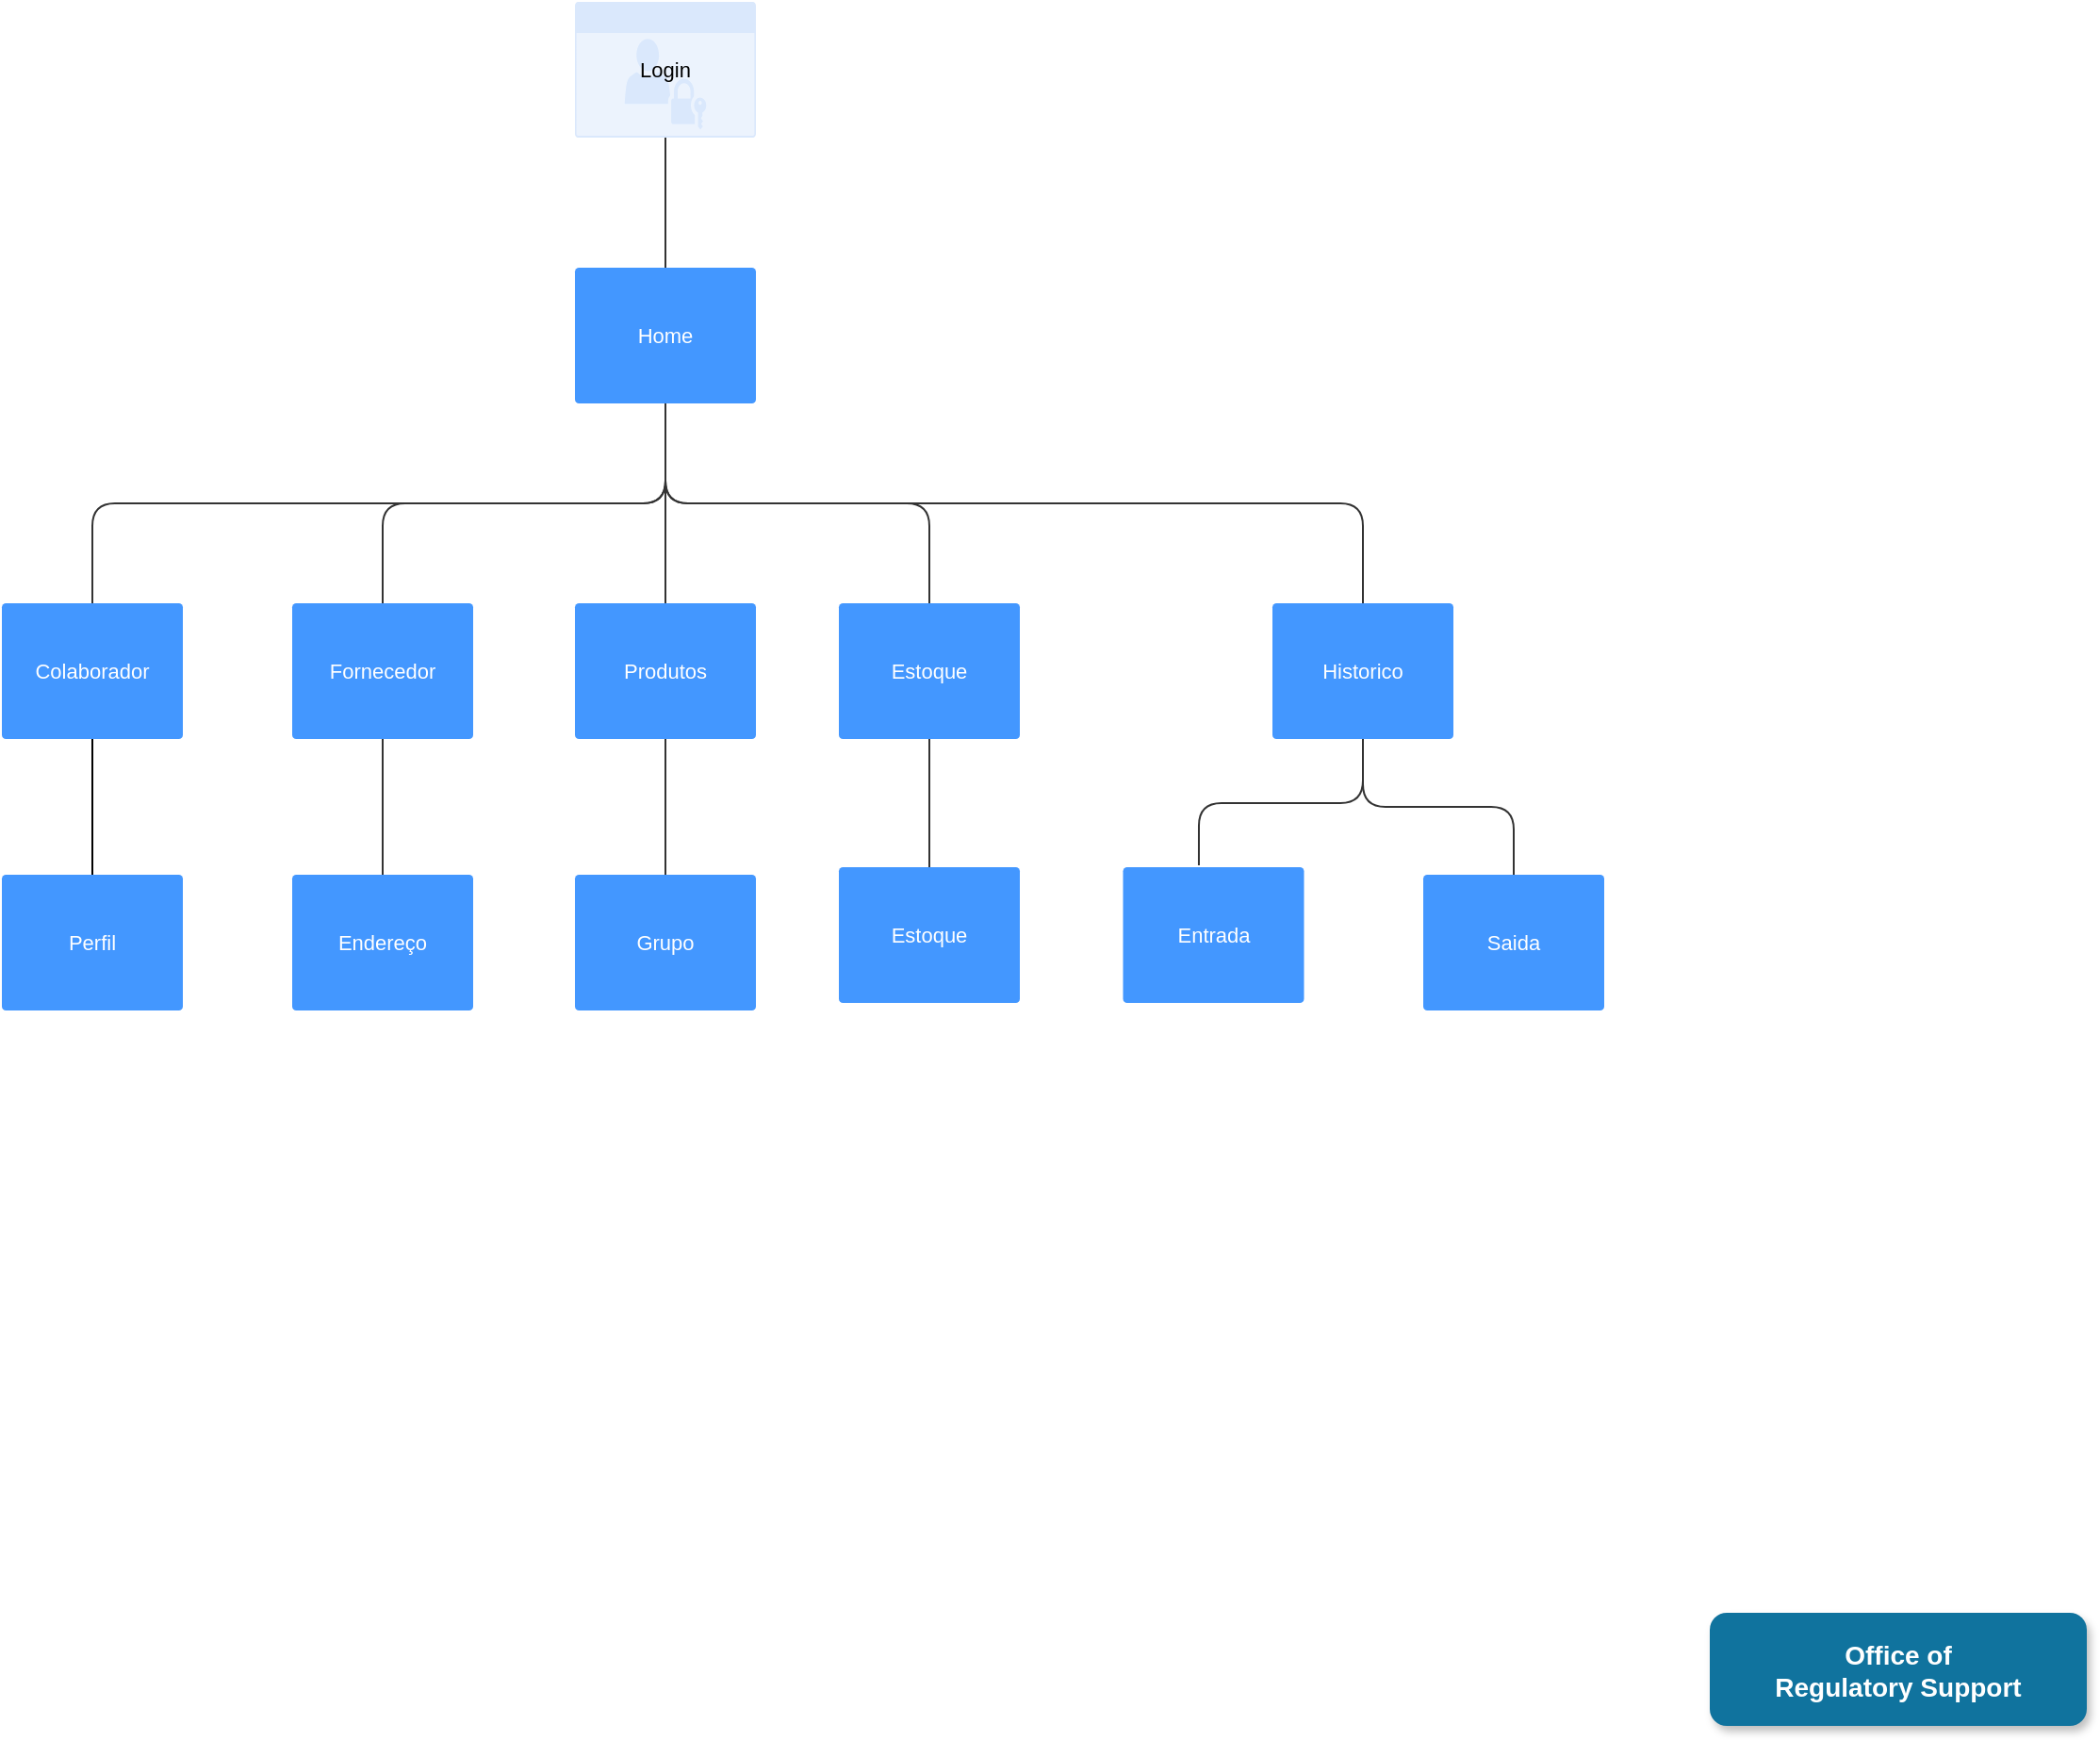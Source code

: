 <mxfile version="13.10.3" type="github">
  <diagram name="Page-1" id="97916047-d0de-89f5-080d-49f4d83e522f">
    <mxGraphModel dx="942" dy="582" grid="1" gridSize="10" guides="1" tooltips="1" connect="1" arrows="1" fold="1" page="1" pageScale="1.5" pageWidth="1169" pageHeight="827" background="#ffffff" math="0" shadow="0">
      <root>
        <mxCell id="0" />
        <mxCell id="1" parent="0" />
        <mxCell id="27" value="Office of&#xa; Regulatory Support" style="rounded=1;fillColor=#10739E;strokeColor=none;shadow=1;gradientColor=none;fontStyle=1;fontColor=#FFFFFF;fontSize=14;" parent="1" vertex="1">
          <mxGeometry x="1092" y="975.5" width="200" height="60" as="geometry" />
        </mxCell>
        <UserObject label="Login" lucidchartObjectId="uJJdPkIltR~c" id="Rj89uZsyNbYNd_ZyUSPm-82">
          <mxCell style="html=1;overflow=block;whiteSpace=wrap;shape=mxgraph.sitemap.login;strokeColor=#6c8ebf;fillColor=#dae8fc;whiteSpace=wrap;fontSize=11;fontFamily=Helvetica;align=center;spacing=3;strokeOpacity=0;fillOpacity=100;rounded=1;absoluteArcSize=1;arcSize=6;" vertex="1" zOrder="95" parent="1">
            <mxGeometry x="490" y="121" width="96" height="72" as="geometry" />
          </mxCell>
        </UserObject>
        <mxCell id="Rj89uZsyNbYNd_ZyUSPm-83" value="Home" style="html=1;overflow=block;whiteSpace=wrap;rounded=1;arcSize=3;fillColor=#4397ff;strokeOpacity=0;fillOpacity=100;whiteSpace=wrap;fontSize=11;fontFamily=Helvetica;fontColor=#ffffff;align=center;spacing=3;whiteSpace=wrap;" vertex="1" zOrder="116" parent="1">
          <mxGeometry x="490" y="262" width="96" height="72" as="geometry" />
        </mxCell>
        <UserObject label="" lucidchartObjectId="hoIR0NyIq~wh" id="Rj89uZsyNbYNd_ZyUSPm-84">
          <mxCell style="html=1;jettySize=18;whiteSpace=wrap;fontSize=11;strokeColor=#333333;strokeOpacity=100;rounded=1;arcSize=24;edgeStyle=orthogonalEdgeStyle;startArrow=none;;endArrow=none;;exitX=0.5;exitY=1;exitPerimeter=0;entryX=0.5;entryY=0;entryPerimeter=0;" edge="1" parent="1" source="Rj89uZsyNbYNd_ZyUSPm-82" target="Rj89uZsyNbYNd_ZyUSPm-83">
            <mxGeometry width="100" height="100" relative="1" as="geometry">
              <Array as="points">
                <mxPoint x="538" y="193" />
                <mxPoint x="538" y="217" />
              </Array>
            </mxGeometry>
          </mxCell>
        </UserObject>
        <mxCell id="Rj89uZsyNbYNd_ZyUSPm-85" value="Colaborador" style="html=1;overflow=block;whiteSpace=wrap;rounded=1;arcSize=3;fillColor=#4397ff;strokeOpacity=0;fillOpacity=100;whiteSpace=wrap;fontSize=11;fontFamily=Helvetica;fontColor=#ffffff;align=center;spacing=3;whiteSpace=wrap;" vertex="1" zOrder="118" parent="1">
          <mxGeometry x="186" y="440" width="96" height="72" as="geometry" />
        </mxCell>
        <mxCell id="Rj89uZsyNbYNd_ZyUSPm-86" value="Perfil" style="html=1;overflow=block;whiteSpace=wrap;rounded=1;arcSize=3;fillColor=#4397ff;strokeOpacity=0;fillOpacity=100;whiteSpace=wrap;fontSize=11;fontFamily=Helvetica;fontColor=#ffffff;align=center;spacing=3;whiteSpace=wrap;" vertex="1" zOrder="119" parent="1">
          <mxGeometry x="186" y="584" width="96" height="72" as="geometry" />
        </mxCell>
        <mxCell id="Rj89uZsyNbYNd_ZyUSPm-87" value="Endereço" style="html=1;overflow=block;whiteSpace=wrap;rounded=1;arcSize=3;fillColor=#4397ff;strokeOpacity=0;fillOpacity=100;whiteSpace=wrap;fontSize=11;fontFamily=Helvetica;fontColor=#ffffff;align=center;spacing=3;whiteSpace=wrap;" vertex="1" zOrder="120" parent="1">
          <mxGeometry x="340" y="584" width="96" height="72" as="geometry" />
        </mxCell>
        <mxCell id="Rj89uZsyNbYNd_ZyUSPm-88" value="Fornecedor" style="html=1;overflow=block;whiteSpace=wrap;rounded=1;arcSize=3;fillColor=#4397ff;strokeOpacity=0;fillOpacity=100;whiteSpace=wrap;fontSize=11;fontFamily=Helvetica;fontColor=#ffffff;align=center;spacing=3;whiteSpace=wrap;" vertex="1" zOrder="121" parent="1">
          <mxGeometry x="340" y="440" width="96" height="72" as="geometry" />
        </mxCell>
        <mxCell id="Rj89uZsyNbYNd_ZyUSPm-89" value="Estoque" style="html=1;overflow=block;whiteSpace=wrap;rounded=1;arcSize=3;fillColor=#4397ff;strokeOpacity=0;fillOpacity=100;whiteSpace=wrap;fontSize=11;fontFamily=Helvetica;fontColor=#ffffff;align=center;spacing=3;whiteSpace=wrap;" vertex="1" zOrder="122" parent="1">
          <mxGeometry x="630" y="440" width="96" height="72" as="geometry" />
        </mxCell>
        <mxCell id="Rj89uZsyNbYNd_ZyUSPm-90" value="Grupo" style="html=1;overflow=block;whiteSpace=wrap;rounded=1;arcSize=3;fillColor=#4397ff;strokeOpacity=0;fillOpacity=100;whiteSpace=wrap;fontSize=11;fontFamily=Helvetica;fontColor=#ffffff;align=center;spacing=3;whiteSpace=wrap;" vertex="1" zOrder="123" parent="1">
          <mxGeometry x="490" y="584" width="96" height="72" as="geometry" />
        </mxCell>
        <mxCell id="Rj89uZsyNbYNd_ZyUSPm-91" value="Produtos" style="html=1;overflow=block;whiteSpace=wrap;rounded=1;arcSize=3;fillColor=#4397ff;strokeOpacity=0;fillOpacity=100;whiteSpace=wrap;fontSize=11;fontFamily=Helvetica;fontColor=#ffffff;align=center;spacing=3;whiteSpace=wrap;" vertex="1" zOrder="124" parent="1">
          <mxGeometry x="490" y="440" width="96" height="72" as="geometry" />
        </mxCell>
        <mxCell id="Rj89uZsyNbYNd_ZyUSPm-92" value="Historico" style="html=1;overflow=block;whiteSpace=wrap;rounded=1;arcSize=3;fillColor=#4397ff;strokeOpacity=0;fillOpacity=100;whiteSpace=wrap;fontSize=11;fontFamily=Helvetica;fontColor=#ffffff;align=center;spacing=3;whiteSpace=wrap;" vertex="1" zOrder="125" parent="1">
          <mxGeometry x="860" y="440" width="96" height="72" as="geometry" />
        </mxCell>
        <UserObject label="" lucidchartObjectId="QuIRwPCLp5o3" id="Rj89uZsyNbYNd_ZyUSPm-93">
          <mxCell style="html=1;jettySize=18;whiteSpace=wrap;fontSize=11;strokeColor=#333333;strokeOpacity=100;rounded=1;arcSize=24;edgeStyle=orthogonalEdgeStyle;startArrow=none;;endArrow=none;;exitX=0.5;exitY=1;entryX=0.5;entryY=0;entryDx=0;entryDy=0;exitDx=0;exitDy=0;" edge="1" parent="1" source="Rj89uZsyNbYNd_ZyUSPm-83" target="Rj89uZsyNbYNd_ZyUSPm-85">
            <mxGeometry width="100" height="100" relative="1" as="geometry">
              <Array as="points" />
            </mxGeometry>
          </mxCell>
        </UserObject>
        <mxCell id="Rj89uZsyNbYNd_ZyUSPm-104" value="" style="endArrow=none;html=1;exitX=0.5;exitY=1;exitDx=0;exitDy=0;entryX=0.5;entryY=0;entryDx=0;entryDy=0;" edge="1" parent="1" source="Rj89uZsyNbYNd_ZyUSPm-85" target="Rj89uZsyNbYNd_ZyUSPm-86">
          <mxGeometry width="50" height="50" relative="1" as="geometry">
            <mxPoint x="280" y="310" as="sourcePoint" />
            <mxPoint x="330" y="260" as="targetPoint" />
          </mxGeometry>
        </mxCell>
        <UserObject label="" lucidchartObjectId="QuIRwPCLp5o3" id="Rj89uZsyNbYNd_ZyUSPm-107">
          <mxCell style="html=1;jettySize=18;whiteSpace=wrap;fontSize=11;strokeColor=#333333;strokeOpacity=100;rounded=1;arcSize=24;edgeStyle=orthogonalEdgeStyle;startArrow=none;;endArrow=none;;exitX=0.5;exitY=1;exitDx=0;exitDy=0;" edge="1" parent="1" source="Rj89uZsyNbYNd_ZyUSPm-83" target="Rj89uZsyNbYNd_ZyUSPm-88">
            <mxGeometry width="100" height="100" relative="1" as="geometry">
              <Array as="points" />
              <mxPoint x="512" y="344" as="sourcePoint" />
              <mxPoint x="258" y="450" as="targetPoint" />
            </mxGeometry>
          </mxCell>
        </UserObject>
        <UserObject label="" lucidchartObjectId="QuIRwPCLp5o3" id="Rj89uZsyNbYNd_ZyUSPm-110">
          <mxCell style="html=1;jettySize=18;whiteSpace=wrap;fontSize=11;strokeColor=#333333;strokeOpacity=100;rounded=1;arcSize=24;edgeStyle=orthogonalEdgeStyle;startArrow=none;;endArrow=none;;exitX=0.5;exitY=0;exitDx=0;exitDy=0;entryX=0.5;entryY=1;entryDx=0;entryDy=0;" edge="1" parent="1" source="Rj89uZsyNbYNd_ZyUSPm-87" target="Rj89uZsyNbYNd_ZyUSPm-88">
            <mxGeometry width="100" height="100" relative="1" as="geometry">
              <Array as="points" />
              <mxPoint x="558" y="354" as="sourcePoint" />
              <mxPoint x="388" y="460" as="targetPoint" />
            </mxGeometry>
          </mxCell>
        </UserObject>
        <UserObject label="" lucidchartObjectId="QuIRwPCLp5o3" id="Rj89uZsyNbYNd_ZyUSPm-111">
          <mxCell style="html=1;jettySize=18;whiteSpace=wrap;fontSize=11;strokeColor=#333333;strokeOpacity=100;rounded=1;arcSize=24;edgeStyle=orthogonalEdgeStyle;startArrow=none;;endArrow=none;;entryX=0.5;entryY=1;entryDx=0;entryDy=0;exitX=0.5;exitY=0;exitDx=0;exitDy=0;" edge="1" parent="1" source="Rj89uZsyNbYNd_ZyUSPm-90" target="Rj89uZsyNbYNd_ZyUSPm-91">
            <mxGeometry width="100" height="100" relative="1" as="geometry">
              <Array as="points" />
              <mxPoint x="528" y="580" as="sourcePoint" />
              <mxPoint x="378" y="522" as="targetPoint" />
            </mxGeometry>
          </mxCell>
        </UserObject>
        <mxCell id="Rj89uZsyNbYNd_ZyUSPm-112" value="Estoque" style="html=1;overflow=block;whiteSpace=wrap;rounded=1;arcSize=3;fillColor=#4397ff;strokeOpacity=0;fillOpacity=100;whiteSpace=wrap;fontSize=11;fontFamily=Helvetica;fontColor=#ffffff;align=center;spacing=3;whiteSpace=wrap;" vertex="1" zOrder="122" parent="1">
          <mxGeometry x="630" y="580" width="96" height="72" as="geometry" />
        </mxCell>
        <UserObject label="" lucidchartObjectId="QuIRwPCLp5o3" id="Rj89uZsyNbYNd_ZyUSPm-113">
          <mxCell style="html=1;jettySize=18;whiteSpace=wrap;fontSize=11;strokeColor=#333333;strokeOpacity=100;rounded=1;arcSize=24;edgeStyle=orthogonalEdgeStyle;startArrow=none;;endArrow=none;;entryX=0.5;entryY=1;entryDx=0;entryDy=0;exitX=0.5;exitY=0;exitDx=0;exitDy=0;" edge="1" parent="1" source="Rj89uZsyNbYNd_ZyUSPm-112" target="Rj89uZsyNbYNd_ZyUSPm-89">
            <mxGeometry width="100" height="100" relative="1" as="geometry">
              <Array as="points" />
              <mxPoint x="538" y="590" as="sourcePoint" />
              <mxPoint x="538" y="522" as="targetPoint" />
            </mxGeometry>
          </mxCell>
        </UserObject>
        <mxCell id="Rj89uZsyNbYNd_ZyUSPm-114" value="Entrada" style="html=1;overflow=block;whiteSpace=wrap;rounded=1;arcSize=3;fillColor=#4397ff;strokeOpacity=0;fillOpacity=100;whiteSpace=wrap;fontSize=11;fontFamily=Helvetica;fontColor=#ffffff;align=center;spacing=3;whiteSpace=wrap;" vertex="1" zOrder="125" parent="1">
          <mxGeometry x="780.75" y="580" width="96" height="72" as="geometry" />
        </mxCell>
        <mxCell id="Rj89uZsyNbYNd_ZyUSPm-115" value="Saida" style="html=1;overflow=block;whiteSpace=wrap;rounded=1;arcSize=3;fillColor=#4397ff;strokeOpacity=0;fillOpacity=100;whiteSpace=wrap;fontSize=11;fontFamily=Helvetica;fontColor=#ffffff;align=center;spacing=3;whiteSpace=wrap;" vertex="1" zOrder="125" parent="1">
          <mxGeometry x="940" y="584" width="96" height="72" as="geometry" />
        </mxCell>
        <UserObject label="" lucidchartObjectId="QuIRwPCLp5o3" id="Rj89uZsyNbYNd_ZyUSPm-116">
          <mxCell style="html=1;jettySize=18;whiteSpace=wrap;fontSize=11;strokeColor=#333333;strokeOpacity=100;rounded=1;arcSize=24;edgeStyle=orthogonalEdgeStyle;startArrow=none;;endArrow=none;;entryX=0.5;entryY=1;entryDx=0;entryDy=0;exitX=0.419;exitY=-0.014;exitDx=0;exitDy=0;exitPerimeter=0;" edge="1" parent="1" source="Rj89uZsyNbYNd_ZyUSPm-114" target="Rj89uZsyNbYNd_ZyUSPm-92">
            <mxGeometry width="100" height="100" relative="1" as="geometry">
              <Array as="points" />
              <mxPoint x="688" y="590" as="sourcePoint" />
              <mxPoint x="688" y="522" as="targetPoint" />
            </mxGeometry>
          </mxCell>
        </UserObject>
        <UserObject label="" lucidchartObjectId="QuIRwPCLp5o3" id="Rj89uZsyNbYNd_ZyUSPm-117">
          <mxCell style="html=1;jettySize=18;whiteSpace=wrap;fontSize=11;strokeColor=#333333;strokeOpacity=100;rounded=1;arcSize=24;edgeStyle=orthogonalEdgeStyle;startArrow=none;;endArrow=none;;entryX=0.5;entryY=1;entryDx=0;entryDy=0;exitX=0.5;exitY=0;exitDx=0;exitDy=0;" edge="1" parent="1" source="Rj89uZsyNbYNd_ZyUSPm-115" target="Rj89uZsyNbYNd_ZyUSPm-92">
            <mxGeometry width="100" height="100" relative="1" as="geometry">
              <Array as="points" />
              <mxPoint x="830.974" y="588.992" as="sourcePoint" />
              <mxPoint x="918" y="522" as="targetPoint" />
            </mxGeometry>
          </mxCell>
        </UserObject>
        <UserObject label="" lucidchartObjectId="QuIRwPCLp5o3" id="Rj89uZsyNbYNd_ZyUSPm-118">
          <mxCell style="html=1;jettySize=18;whiteSpace=wrap;fontSize=11;strokeColor=#333333;strokeOpacity=100;rounded=1;arcSize=24;edgeStyle=orthogonalEdgeStyle;startArrow=none;;endArrow=none;;exitX=0.5;exitY=1;exitDx=0;exitDy=0;" edge="1" parent="1" source="Rj89uZsyNbYNd_ZyUSPm-83" target="Rj89uZsyNbYNd_ZyUSPm-91">
            <mxGeometry width="100" height="100" relative="1" as="geometry">
              <Array as="points" />
              <mxPoint x="548" y="344" as="sourcePoint" />
              <mxPoint x="378" y="450" as="targetPoint" />
            </mxGeometry>
          </mxCell>
        </UserObject>
        <UserObject label="" lucidchartObjectId="QuIRwPCLp5o3" id="Rj89uZsyNbYNd_ZyUSPm-119">
          <mxCell style="html=1;jettySize=18;whiteSpace=wrap;fontSize=11;strokeColor=#333333;strokeOpacity=100;rounded=1;arcSize=24;edgeStyle=orthogonalEdgeStyle;startArrow=none;;endArrow=none;;exitX=0.5;exitY=1;exitDx=0;exitDy=0;entryX=0.5;entryY=0;entryDx=0;entryDy=0;" edge="1" parent="1" source="Rj89uZsyNbYNd_ZyUSPm-83" target="Rj89uZsyNbYNd_ZyUSPm-89">
            <mxGeometry width="100" height="100" relative="1" as="geometry">
              <Array as="points" />
              <mxPoint x="548" y="344" as="sourcePoint" />
              <mxPoint x="538" y="450" as="targetPoint" />
            </mxGeometry>
          </mxCell>
        </UserObject>
        <UserObject label="" lucidchartObjectId="QuIRwPCLp5o3" id="Rj89uZsyNbYNd_ZyUSPm-120">
          <mxCell style="html=1;jettySize=18;whiteSpace=wrap;fontSize=11;strokeColor=#333333;strokeOpacity=100;rounded=1;arcSize=24;edgeStyle=orthogonalEdgeStyle;startArrow=none;;endArrow=none;;exitX=0.5;exitY=1;exitDx=0;exitDy=0;entryX=0.5;entryY=0;entryDx=0;entryDy=0;" edge="1" parent="1" source="Rj89uZsyNbYNd_ZyUSPm-83" target="Rj89uZsyNbYNd_ZyUSPm-92">
            <mxGeometry width="100" height="100" relative="1" as="geometry">
              <Array as="points" />
              <mxPoint x="548" y="344" as="sourcePoint" />
              <mxPoint x="688" y="450" as="targetPoint" />
            </mxGeometry>
          </mxCell>
        </UserObject>
      </root>
    </mxGraphModel>
  </diagram>
</mxfile>
